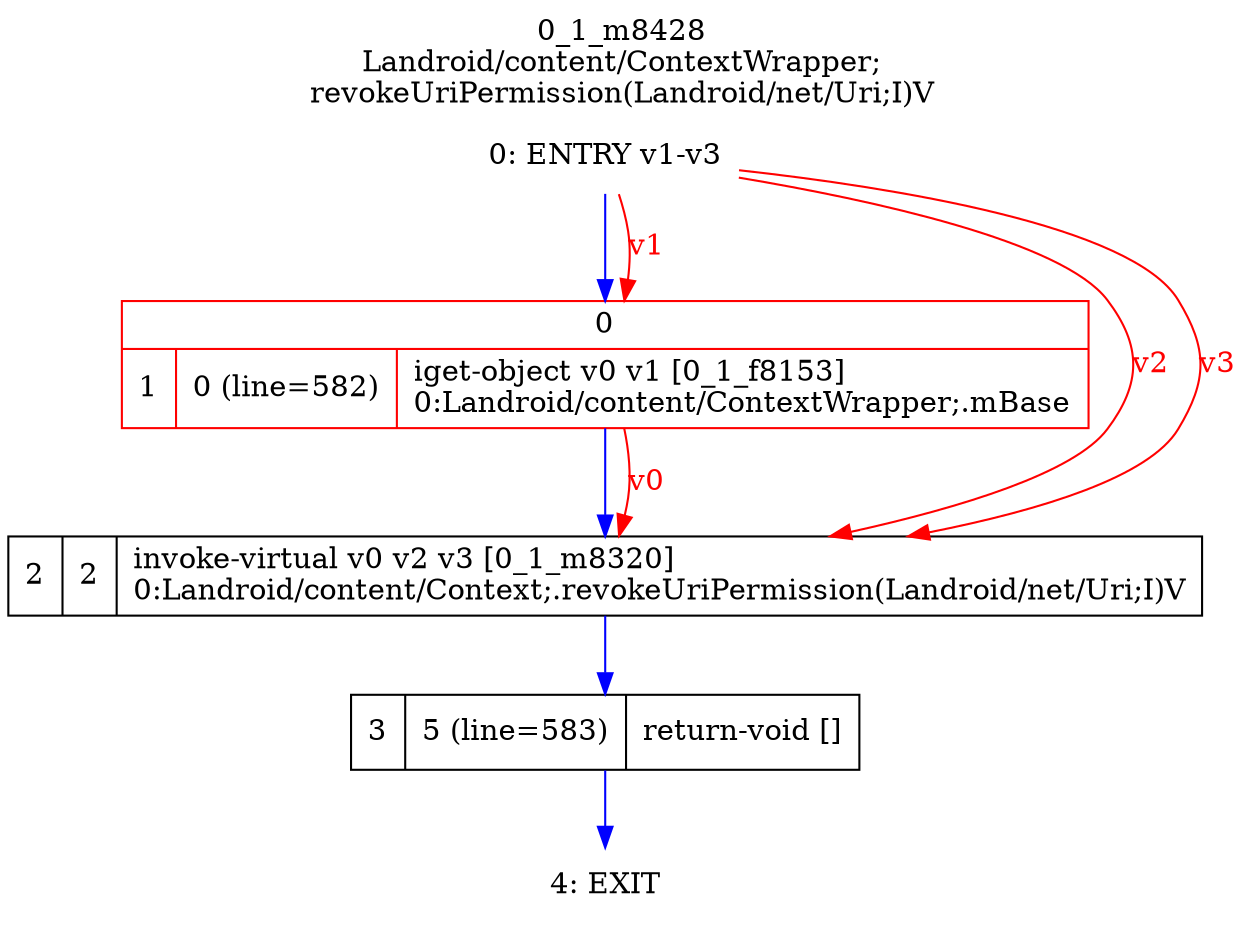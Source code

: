 digraph G {
rankdir=UD;
labelloc=t;
label="0_1_m8428\nLandroid/content/ContextWrapper;
revokeUriPermission(Landroid/net/Uri;I)V";
0[label="0: ENTRY v1-v3",shape=plaintext];
1[label="{0|{1|0 (line=582)|iget-object v0 v1 [0_1_f8153]\l0:Landroid/content/ContextWrapper;.mBase\l}}",shape=record, color=red];
2[label="2|2|invoke-virtual v0 v2 v3 [0_1_m8320]\l0:Landroid/content/Context;.revokeUriPermission(Landroid/net/Uri;I)V\l",shape=record,URL="0_1_m8320.dot"];
3[label="3|5 (line=583)|return-void []\l",shape=record];
4[label="4: EXIT",shape=plaintext];
0->1 [color=blue, fontcolor=blue,weight=100, taillabel=""];
1->2 [color=blue, fontcolor=blue,weight=100, taillabel=""];
2->3 [color=blue, fontcolor=blue,weight=100, taillabel=""];
3->4 [color=blue, fontcolor=blue,weight=100, taillabel=""];
0->1 [color=red, fontcolor=red, label="v1"];
0->2 [color=red, fontcolor=red, label="v2"];
0->2 [color=red, fontcolor=red, label="v3"];
1->2 [color=red, fontcolor=red, label="v0"];
}

